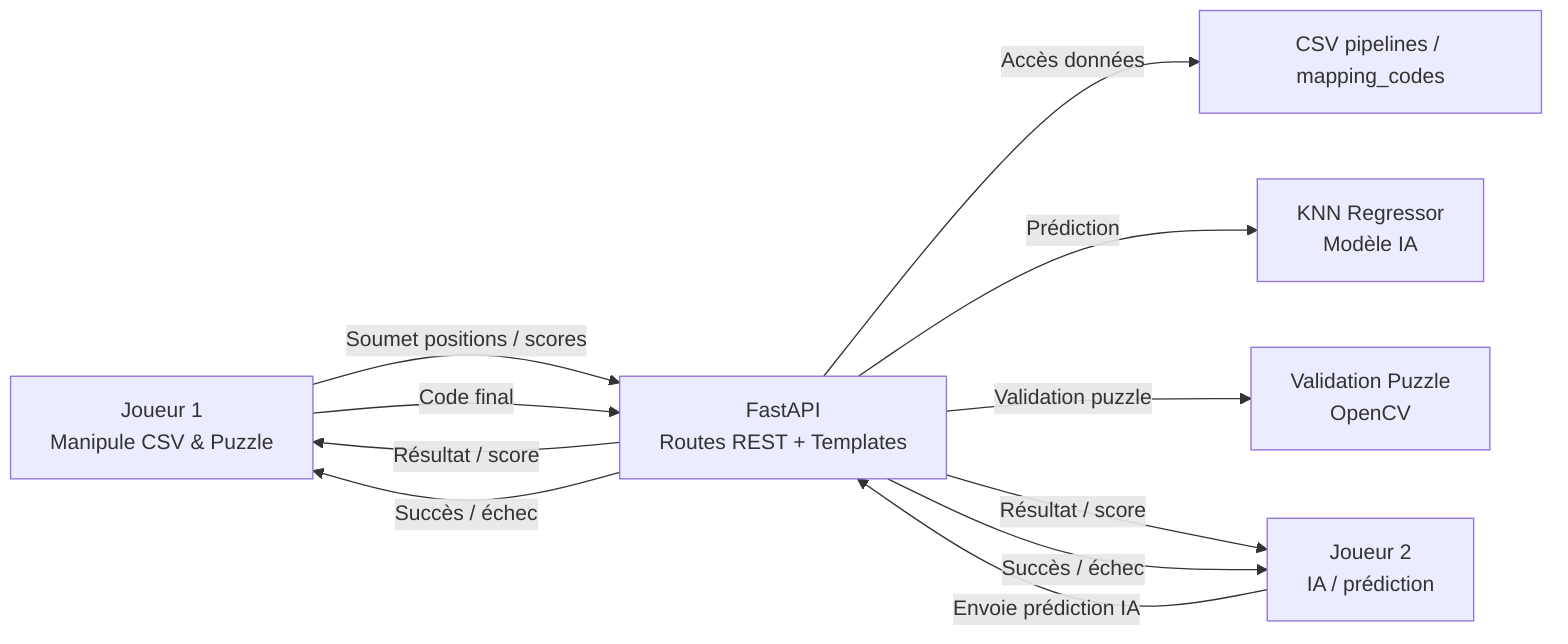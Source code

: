 flowchart LR
    %% Joueurs
    J1[Joueur 1\nManipule CSV & Puzzle]
    J2[Joueur 2\nIA / prédiction]

    %% Backend
    API[FastAPI\nRoutes REST + Templates]

    %% Données & IA
    CSV[CSV pipelines / mapping_codes]
    MODEL[KNN Regressor\nModèle IA]
    PUZZLE[Validation Puzzle\nOpenCV]

    %% Flux entre joueurs et backend
    J1 -->|Soumet positions / scores| API
    J2 -->|Envoie prédiction IA| API
    API -->|Accès données| CSV
    API -->|Prédiction| MODEL
    API -->|Validation puzzle| PUZZLE
    API -->|Résultat / score| J1
    API -->|Résultat / score| J2

    %% Flow final
    J1 -->|Code final| API
    API -->|Succès / échec| J1
    API -->|Succès / échec| J2